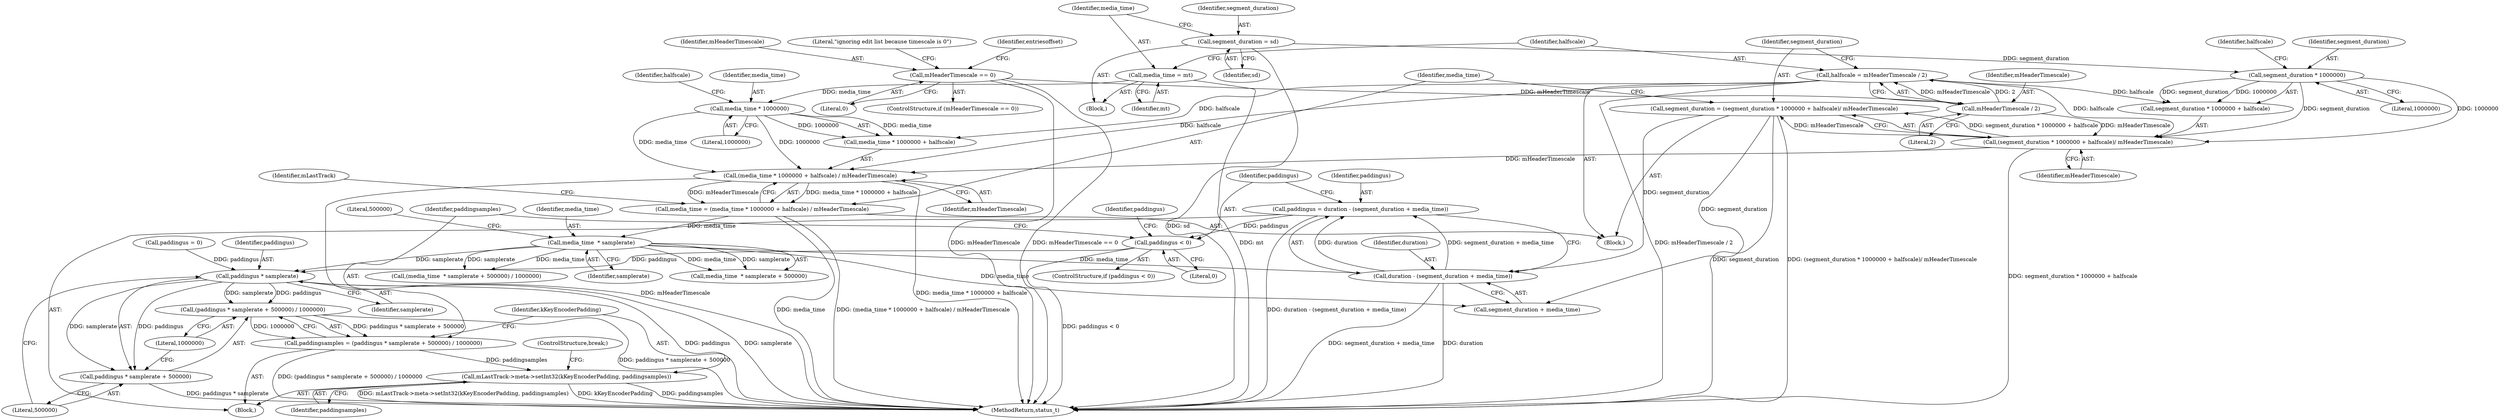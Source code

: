 digraph "0_Android_f81038006b4c59a5a148dcad887371206033c28f_2@integer" {
"1000814" [label="(Call,paddingus = duration - (segment_duration + media_time))"];
"1000816" [label="(Call,duration - (segment_duration + media_time))"];
"1000763" [label="(Call,segment_duration = (segment_duration * 1000000 + halfscale)/ mHeaderTimescale)"];
"1000765" [label="(Call,(segment_duration * 1000000 + halfscale)/ mHeaderTimescale)"];
"1000767" [label="(Call,segment_duration * 1000000)"];
"1000747" [label="(Call,segment_duration = sd)"];
"1000758" [label="(Call,halfscale = mHeaderTimescale / 2)"];
"1000760" [label="(Call,mHeaderTimescale / 2)"];
"1000680" [label="(Call,mHeaderTimescale == 0)"];
"1000805" [label="(Call,media_time  * samplerate)"];
"1000772" [label="(Call,media_time = (media_time * 1000000 + halfscale) / mHeaderTimescale)"];
"1000774" [label="(Call,(media_time * 1000000 + halfscale) / mHeaderTimescale)"];
"1000776" [label="(Call,media_time * 1000000)"];
"1000750" [label="(Call,media_time = mt)"];
"1000822" [label="(Call,paddingus < 0)"];
"1000834" [label="(Call,paddingus * samplerate)"];
"1000832" [label="(Call,(paddingus * samplerate + 500000) / 1000000)"];
"1000830" [label="(Call,paddingsamples = (paddingus * samplerate + 500000) / 1000000)"];
"1000839" [label="(Call,mLastTrack->meta->setInt32(kKeyEncoderPadding, paddingsamples))"];
"1000833" [label="(Call,paddingus * samplerate + 500000)"];
"1000799" [label="(Block,)"];
"1000835" [label="(Identifier,paddingus)"];
"1000752" [label="(Identifier,mt)"];
"1000761" [label="(Identifier,mHeaderTimescale)"];
"1000679" [label="(ControlStructure,if (mHeaderTimescale == 0))"];
"1000834" [label="(Call,paddingus * samplerate)"];
"1000681" [label="(Identifier,mHeaderTimescale)"];
"1000748" [label="(Identifier,segment_duration)"];
"1000827" [label="(Identifier,paddingus)"];
"1000803" [label="(Call,(media_time  * samplerate + 500000) / 1000000)"];
"1000758" [label="(Call,halfscale = mHeaderTimescale / 2)"];
"1000769" [label="(Literal,1000000)"];
"1000682" [label="(Literal,0)"];
"1003289" [label="(MethodReturn,status_t)"];
"1000770" [label="(Identifier,halfscale)"];
"1000777" [label="(Identifier,media_time)"];
"1000823" [label="(Identifier,paddingus)"];
"1000816" [label="(Call,duration - (segment_duration + media_time))"];
"1000750" [label="(Call,media_time = mt)"];
"1000768" [label="(Identifier,segment_duration)"];
"1000685" [label="(Literal,\"ignoring edit list because timescale is 0\")"];
"1000832" [label="(Call,(paddingus * samplerate + 500000) / 1000000)"];
"1000760" [label="(Call,mHeaderTimescale / 2)"];
"1000807" [label="(Identifier,samplerate)"];
"1000806" [label="(Identifier,media_time)"];
"1000780" [label="(Identifier,mHeaderTimescale)"];
"1000840" [label="(Identifier,kKeyEncoderPadding)"];
"1000785" [label="(Identifier,mLastTrack)"];
"1000776" [label="(Call,media_time * 1000000)"];
"1000839" [label="(Call,mLastTrack->meta->setInt32(kKeyEncoderPadding, paddingsamples))"];
"1000765" [label="(Call,(segment_duration * 1000000 + halfscale)/ mHeaderTimescale)"];
"1000804" [label="(Call,media_time  * samplerate + 500000)"];
"1000814" [label="(Call,paddingus = duration - (segment_duration + media_time))"];
"1000771" [label="(Identifier,mHeaderTimescale)"];
"1000815" [label="(Identifier,paddingus)"];
"1000841" [label="(Identifier,paddingsamples)"];
"1000826" [label="(Call,paddingus = 0)"];
"1000805" [label="(Call,media_time  * samplerate)"];
"1000687" [label="(Block,)"];
"1000773" [label="(Identifier,media_time)"];
"1000680" [label="(Call,mHeaderTimescale == 0)"];
"1000690" [label="(Identifier,entriesoffset)"];
"1000830" [label="(Call,paddingsamples = (paddingus * samplerate + 500000) / 1000000)"];
"1000837" [label="(Literal,500000)"];
"1000762" [label="(Literal,2)"];
"1000775" [label="(Call,media_time * 1000000 + halfscale)"];
"1000808" [label="(Literal,500000)"];
"1000764" [label="(Identifier,segment_duration)"];
"1000821" [label="(ControlStructure,if (paddingus < 0))"];
"1000749" [label="(Identifier,sd)"];
"1000831" [label="(Identifier,paddingsamples)"];
"1000747" [label="(Call,segment_duration = sd)"];
"1000772" [label="(Call,media_time = (media_time * 1000000 + halfscale) / mHeaderTimescale)"];
"1000778" [label="(Literal,1000000)"];
"1000774" [label="(Call,(media_time * 1000000 + halfscale) / mHeaderTimescale)"];
"1000817" [label="(Identifier,duration)"];
"1000763" [label="(Call,segment_duration = (segment_duration * 1000000 + halfscale)/ mHeaderTimescale)"];
"1000822" [label="(Call,paddingus < 0)"];
"1000767" [label="(Call,segment_duration * 1000000)"];
"1000824" [label="(Literal,0)"];
"1000725" [label="(Block,)"];
"1000779" [label="(Identifier,halfscale)"];
"1000833" [label="(Call,paddingus * samplerate + 500000)"];
"1000818" [label="(Call,segment_duration + media_time)"];
"1000836" [label="(Identifier,samplerate)"];
"1000838" [label="(Literal,1000000)"];
"1000842" [label="(ControlStructure,break;)"];
"1000751" [label="(Identifier,media_time)"];
"1000759" [label="(Identifier,halfscale)"];
"1000766" [label="(Call,segment_duration * 1000000 + halfscale)"];
"1000814" -> "1000799"  [label="AST: "];
"1000814" -> "1000816"  [label="CFG: "];
"1000815" -> "1000814"  [label="AST: "];
"1000816" -> "1000814"  [label="AST: "];
"1000823" -> "1000814"  [label="CFG: "];
"1000814" -> "1003289"  [label="DDG: duration - (segment_duration + media_time)"];
"1000816" -> "1000814"  [label="DDG: duration"];
"1000816" -> "1000814"  [label="DDG: segment_duration + media_time"];
"1000814" -> "1000822"  [label="DDG: paddingus"];
"1000816" -> "1000818"  [label="CFG: "];
"1000817" -> "1000816"  [label="AST: "];
"1000818" -> "1000816"  [label="AST: "];
"1000816" -> "1003289"  [label="DDG: segment_duration + media_time"];
"1000816" -> "1003289"  [label="DDG: duration"];
"1000763" -> "1000816"  [label="DDG: segment_duration"];
"1000805" -> "1000816"  [label="DDG: media_time"];
"1000763" -> "1000687"  [label="AST: "];
"1000763" -> "1000765"  [label="CFG: "];
"1000764" -> "1000763"  [label="AST: "];
"1000765" -> "1000763"  [label="AST: "];
"1000773" -> "1000763"  [label="CFG: "];
"1000763" -> "1003289"  [label="DDG: segment_duration"];
"1000763" -> "1003289"  [label="DDG: (segment_duration * 1000000 + halfscale)/ mHeaderTimescale"];
"1000765" -> "1000763"  [label="DDG: segment_duration * 1000000 + halfscale"];
"1000765" -> "1000763"  [label="DDG: mHeaderTimescale"];
"1000763" -> "1000818"  [label="DDG: segment_duration"];
"1000765" -> "1000771"  [label="CFG: "];
"1000766" -> "1000765"  [label="AST: "];
"1000771" -> "1000765"  [label="AST: "];
"1000765" -> "1003289"  [label="DDG: segment_duration * 1000000 + halfscale"];
"1000767" -> "1000765"  [label="DDG: segment_duration"];
"1000767" -> "1000765"  [label="DDG: 1000000"];
"1000758" -> "1000765"  [label="DDG: halfscale"];
"1000760" -> "1000765"  [label="DDG: mHeaderTimescale"];
"1000765" -> "1000774"  [label="DDG: mHeaderTimescale"];
"1000767" -> "1000766"  [label="AST: "];
"1000767" -> "1000769"  [label="CFG: "];
"1000768" -> "1000767"  [label="AST: "];
"1000769" -> "1000767"  [label="AST: "];
"1000770" -> "1000767"  [label="CFG: "];
"1000767" -> "1000766"  [label="DDG: segment_duration"];
"1000767" -> "1000766"  [label="DDG: 1000000"];
"1000747" -> "1000767"  [label="DDG: segment_duration"];
"1000747" -> "1000725"  [label="AST: "];
"1000747" -> "1000749"  [label="CFG: "];
"1000748" -> "1000747"  [label="AST: "];
"1000749" -> "1000747"  [label="AST: "];
"1000751" -> "1000747"  [label="CFG: "];
"1000747" -> "1003289"  [label="DDG: sd"];
"1000758" -> "1000687"  [label="AST: "];
"1000758" -> "1000760"  [label="CFG: "];
"1000759" -> "1000758"  [label="AST: "];
"1000760" -> "1000758"  [label="AST: "];
"1000764" -> "1000758"  [label="CFG: "];
"1000758" -> "1003289"  [label="DDG: mHeaderTimescale / 2"];
"1000760" -> "1000758"  [label="DDG: mHeaderTimescale"];
"1000760" -> "1000758"  [label="DDG: 2"];
"1000758" -> "1000766"  [label="DDG: halfscale"];
"1000758" -> "1000774"  [label="DDG: halfscale"];
"1000758" -> "1000775"  [label="DDG: halfscale"];
"1000760" -> "1000762"  [label="CFG: "];
"1000761" -> "1000760"  [label="AST: "];
"1000762" -> "1000760"  [label="AST: "];
"1000680" -> "1000760"  [label="DDG: mHeaderTimescale"];
"1000680" -> "1000679"  [label="AST: "];
"1000680" -> "1000682"  [label="CFG: "];
"1000681" -> "1000680"  [label="AST: "];
"1000682" -> "1000680"  [label="AST: "];
"1000685" -> "1000680"  [label="CFG: "];
"1000690" -> "1000680"  [label="CFG: "];
"1000680" -> "1003289"  [label="DDG: mHeaderTimescale"];
"1000680" -> "1003289"  [label="DDG: mHeaderTimescale == 0"];
"1000805" -> "1000804"  [label="AST: "];
"1000805" -> "1000807"  [label="CFG: "];
"1000806" -> "1000805"  [label="AST: "];
"1000807" -> "1000805"  [label="AST: "];
"1000808" -> "1000805"  [label="CFG: "];
"1000805" -> "1000803"  [label="DDG: media_time"];
"1000805" -> "1000803"  [label="DDG: samplerate"];
"1000805" -> "1000804"  [label="DDG: media_time"];
"1000805" -> "1000804"  [label="DDG: samplerate"];
"1000772" -> "1000805"  [label="DDG: media_time"];
"1000805" -> "1000818"  [label="DDG: media_time"];
"1000805" -> "1000834"  [label="DDG: samplerate"];
"1000772" -> "1000687"  [label="AST: "];
"1000772" -> "1000774"  [label="CFG: "];
"1000773" -> "1000772"  [label="AST: "];
"1000774" -> "1000772"  [label="AST: "];
"1000785" -> "1000772"  [label="CFG: "];
"1000772" -> "1003289"  [label="DDG: media_time"];
"1000772" -> "1003289"  [label="DDG: (media_time * 1000000 + halfscale) / mHeaderTimescale"];
"1000774" -> "1000772"  [label="DDG: media_time * 1000000 + halfscale"];
"1000774" -> "1000772"  [label="DDG: mHeaderTimescale"];
"1000774" -> "1000780"  [label="CFG: "];
"1000775" -> "1000774"  [label="AST: "];
"1000780" -> "1000774"  [label="AST: "];
"1000774" -> "1003289"  [label="DDG: mHeaderTimescale"];
"1000774" -> "1003289"  [label="DDG: media_time * 1000000 + halfscale"];
"1000776" -> "1000774"  [label="DDG: media_time"];
"1000776" -> "1000774"  [label="DDG: 1000000"];
"1000776" -> "1000775"  [label="AST: "];
"1000776" -> "1000778"  [label="CFG: "];
"1000777" -> "1000776"  [label="AST: "];
"1000778" -> "1000776"  [label="AST: "];
"1000779" -> "1000776"  [label="CFG: "];
"1000776" -> "1000775"  [label="DDG: media_time"];
"1000776" -> "1000775"  [label="DDG: 1000000"];
"1000750" -> "1000776"  [label="DDG: media_time"];
"1000750" -> "1000725"  [label="AST: "];
"1000750" -> "1000752"  [label="CFG: "];
"1000751" -> "1000750"  [label="AST: "];
"1000752" -> "1000750"  [label="AST: "];
"1000759" -> "1000750"  [label="CFG: "];
"1000750" -> "1003289"  [label="DDG: mt"];
"1000822" -> "1000821"  [label="AST: "];
"1000822" -> "1000824"  [label="CFG: "];
"1000823" -> "1000822"  [label="AST: "];
"1000824" -> "1000822"  [label="AST: "];
"1000827" -> "1000822"  [label="CFG: "];
"1000831" -> "1000822"  [label="CFG: "];
"1000822" -> "1003289"  [label="DDG: paddingus < 0"];
"1000822" -> "1000834"  [label="DDG: paddingus"];
"1000834" -> "1000833"  [label="AST: "];
"1000834" -> "1000836"  [label="CFG: "];
"1000835" -> "1000834"  [label="AST: "];
"1000836" -> "1000834"  [label="AST: "];
"1000837" -> "1000834"  [label="CFG: "];
"1000834" -> "1003289"  [label="DDG: paddingus"];
"1000834" -> "1003289"  [label="DDG: samplerate"];
"1000834" -> "1000832"  [label="DDG: paddingus"];
"1000834" -> "1000832"  [label="DDG: samplerate"];
"1000834" -> "1000833"  [label="DDG: paddingus"];
"1000834" -> "1000833"  [label="DDG: samplerate"];
"1000826" -> "1000834"  [label="DDG: paddingus"];
"1000832" -> "1000830"  [label="AST: "];
"1000832" -> "1000838"  [label="CFG: "];
"1000833" -> "1000832"  [label="AST: "];
"1000838" -> "1000832"  [label="AST: "];
"1000830" -> "1000832"  [label="CFG: "];
"1000832" -> "1003289"  [label="DDG: paddingus * samplerate + 500000"];
"1000832" -> "1000830"  [label="DDG: paddingus * samplerate + 500000"];
"1000832" -> "1000830"  [label="DDG: 1000000"];
"1000830" -> "1000799"  [label="AST: "];
"1000831" -> "1000830"  [label="AST: "];
"1000840" -> "1000830"  [label="CFG: "];
"1000830" -> "1003289"  [label="DDG: (paddingus * samplerate + 500000) / 1000000"];
"1000830" -> "1000839"  [label="DDG: paddingsamples"];
"1000839" -> "1000799"  [label="AST: "];
"1000839" -> "1000841"  [label="CFG: "];
"1000840" -> "1000839"  [label="AST: "];
"1000841" -> "1000839"  [label="AST: "];
"1000842" -> "1000839"  [label="CFG: "];
"1000839" -> "1003289"  [label="DDG: mLastTrack->meta->setInt32(kKeyEncoderPadding, paddingsamples)"];
"1000839" -> "1003289"  [label="DDG: kKeyEncoderPadding"];
"1000839" -> "1003289"  [label="DDG: paddingsamples"];
"1000833" -> "1000837"  [label="CFG: "];
"1000837" -> "1000833"  [label="AST: "];
"1000838" -> "1000833"  [label="CFG: "];
"1000833" -> "1003289"  [label="DDG: paddingus * samplerate"];
}
